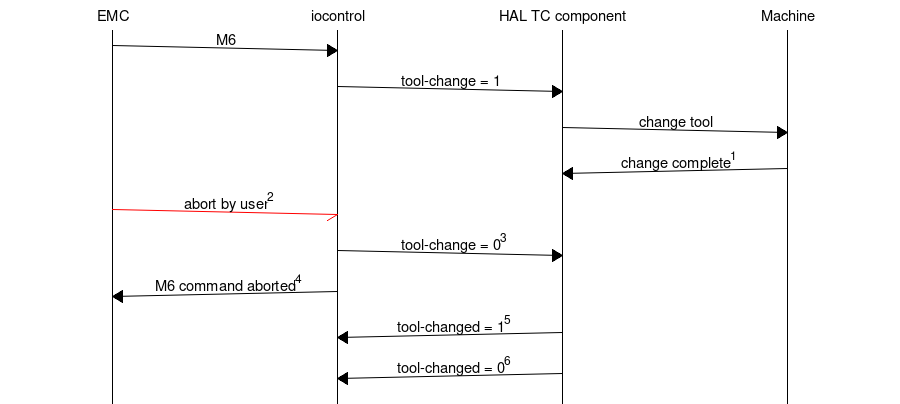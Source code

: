 msc {
 hscale="1.5", arcgradient="5";

 a [label="EMC"], b [label="iocontrol"],c [label="HAL TC component"], d [label="Machine"];

 a=>b [label="M6"];
 b=>c [label="tool-change = 1"];
 c=>d [label="change tool"];
 c<=d [label="change complete", ID=1];
 a->b  [label="abort by user",ID=2,linecolor="red"];
 b=>c [label="tool-change = 0",ID=3];
 a<=b [label="M6 command aborted",ID=4];
 b<=c [label="tool-changed = 1",ID=5];
 b<=c [label="tool-changed = 0",ID=6];
}